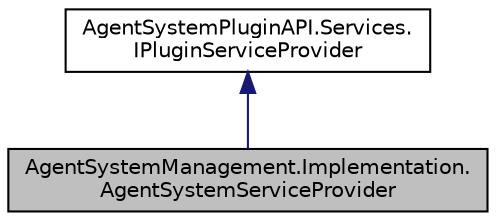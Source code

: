 digraph "AgentSystemManagement.Implementation.AgentSystemServiceProvider"
{
  edge [fontname="Helvetica",fontsize="10",labelfontname="Helvetica",labelfontsize="10"];
  node [fontname="Helvetica",fontsize="10",shape=record];
  Node1 [label="AgentSystemManagement.Implementation.\lAgentSystemServiceProvider",height=0.2,width=0.4,color="black", fillcolor="grey75", style="filled" fontcolor="black"];
  Node2 -> Node1 [dir="back",color="midnightblue",fontsize="10",style="solid",fontname="Helvetica"];
  Node2 [label="AgentSystemPluginAPI.Services.\lIPluginServiceProvider",height=0.2,width=0.4,color="black", fillcolor="white", style="filled",URL="$interface_agent_system_plugin_a_p_i_1_1_services_1_1_i_plugin_service_provider.html"];
}
